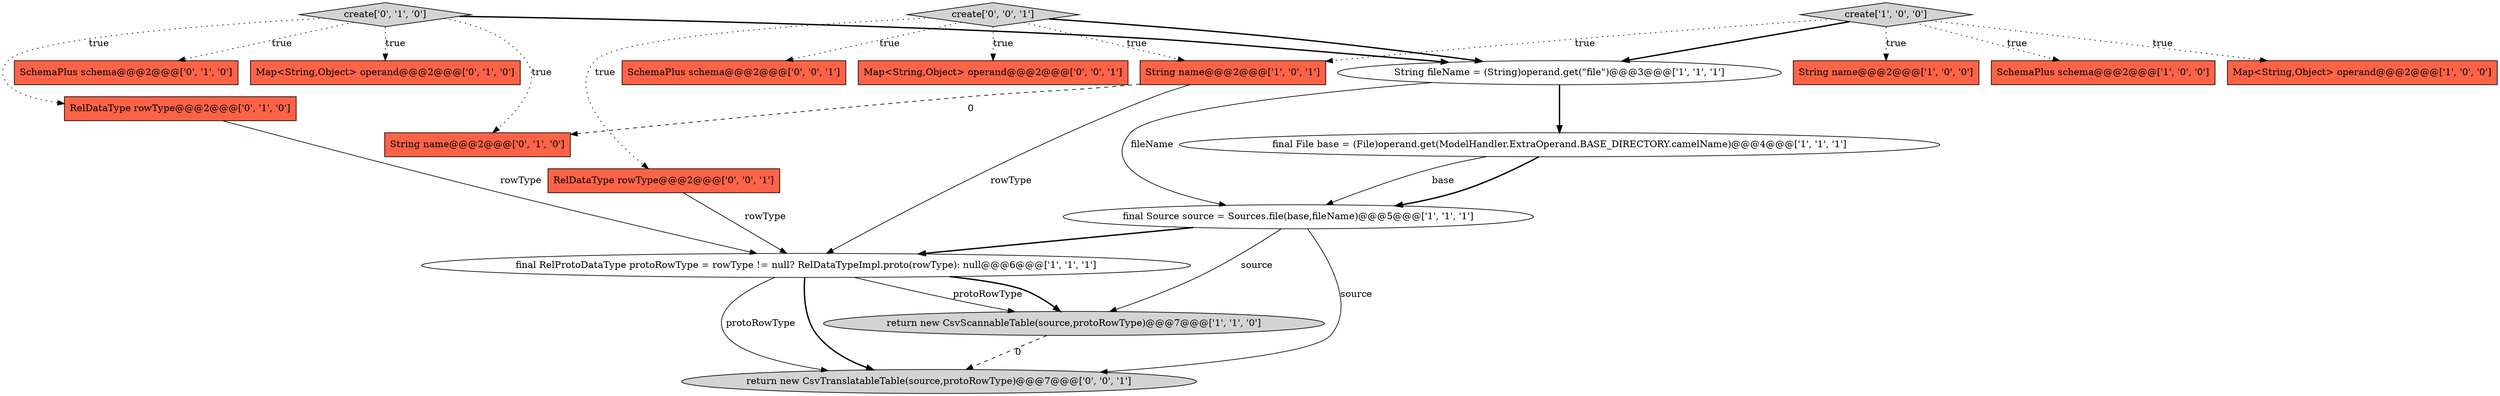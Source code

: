 digraph {
3 [style = filled, label = "final File base = (File)operand.get(ModelHandler.ExtraOperand.BASE_DIRECTORY.camelName)@@@4@@@['1', '1', '1']", fillcolor = white, shape = ellipse image = "AAA0AAABBB1BBB"];
6 [style = filled, label = "final RelProtoDataType protoRowType = rowType != null? RelDataTypeImpl.proto(rowType): null@@@6@@@['1', '1', '1']", fillcolor = white, shape = ellipse image = "AAA0AAABBB1BBB"];
9 [style = filled, label = "String fileName = (String)operand.get(\"file\")@@@3@@@['1', '1', '1']", fillcolor = white, shape = ellipse image = "AAA0AAABBB1BBB"];
13 [style = filled, label = "RelDataType rowType@@@2@@@['0', '1', '0']", fillcolor = tomato, shape = box image = "AAA0AAABBB2BBB"];
7 [style = filled, label = "return new CsvScannableTable(source,protoRowType)@@@7@@@['1', '1', '0']", fillcolor = lightgray, shape = ellipse image = "AAA0AAABBB1BBB"];
1 [style = filled, label = "String name@@@2@@@['1', '0', '0']", fillcolor = tomato, shape = box image = "AAA0AAABBB1BBB"];
15 [style = filled, label = "SchemaPlus schema@@@2@@@['0', '0', '1']", fillcolor = tomato, shape = box image = "AAA0AAABBB3BBB"];
5 [style = filled, label = "final Source source = Sources.file(base,fileName)@@@5@@@['1', '1', '1']", fillcolor = white, shape = ellipse image = "AAA0AAABBB1BBB"];
11 [style = filled, label = "SchemaPlus schema@@@2@@@['0', '1', '0']", fillcolor = tomato, shape = box image = "AAA0AAABBB2BBB"];
19 [style = filled, label = "create['0', '0', '1']", fillcolor = lightgray, shape = diamond image = "AAA0AAABBB3BBB"];
0 [style = filled, label = "SchemaPlus schema@@@2@@@['1', '0', '0']", fillcolor = tomato, shape = box image = "AAA0AAABBB1BBB"];
16 [style = filled, label = "return new CsvTranslatableTable(source,protoRowType)@@@7@@@['0', '0', '1']", fillcolor = lightgray, shape = ellipse image = "AAA0AAABBB3BBB"];
18 [style = filled, label = "Map<String,Object> operand@@@2@@@['0', '0', '1']", fillcolor = tomato, shape = box image = "AAA0AAABBB3BBB"];
2 [style = filled, label = "Map<String,Object> operand@@@2@@@['1', '0', '0']", fillcolor = tomato, shape = box image = "AAA0AAABBB1BBB"];
10 [style = filled, label = "create['0', '1', '0']", fillcolor = lightgray, shape = diamond image = "AAA0AAABBB2BBB"];
12 [style = filled, label = "Map<String,Object> operand@@@2@@@['0', '1', '0']", fillcolor = tomato, shape = box image = "AAA0AAABBB2BBB"];
17 [style = filled, label = "RelDataType rowType@@@2@@@['0', '0', '1']", fillcolor = tomato, shape = box image = "AAA0AAABBB3BBB"];
14 [style = filled, label = "String name@@@2@@@['0', '1', '0']", fillcolor = tomato, shape = box image = "AAA1AAABBB2BBB"];
4 [style = filled, label = "String name@@@2@@@['1', '0', '1']", fillcolor = tomato, shape = box image = "AAA0AAABBB1BBB"];
8 [style = filled, label = "create['1', '0', '0']", fillcolor = lightgray, shape = diamond image = "AAA0AAABBB1BBB"];
10->12 [style = dotted, label="true"];
6->7 [style = solid, label="protoRowType"];
19->17 [style = dotted, label="true"];
3->5 [style = solid, label="base"];
7->16 [style = dashed, label="0"];
8->2 [style = dotted, label="true"];
5->16 [style = solid, label="source"];
13->6 [style = solid, label="rowType"];
19->18 [style = dotted, label="true"];
5->7 [style = solid, label="source"];
19->15 [style = dotted, label="true"];
8->4 [style = dotted, label="true"];
10->14 [style = dotted, label="true"];
8->1 [style = dotted, label="true"];
17->6 [style = solid, label="rowType"];
3->5 [style = bold, label=""];
6->16 [style = solid, label="protoRowType"];
5->6 [style = bold, label=""];
10->13 [style = dotted, label="true"];
19->9 [style = bold, label=""];
10->11 [style = dotted, label="true"];
19->4 [style = dotted, label="true"];
9->5 [style = solid, label="fileName"];
6->16 [style = bold, label=""];
8->9 [style = bold, label=""];
9->3 [style = bold, label=""];
8->0 [style = dotted, label="true"];
10->9 [style = bold, label=""];
4->14 [style = dashed, label="0"];
4->6 [style = solid, label="rowType"];
6->7 [style = bold, label=""];
}
